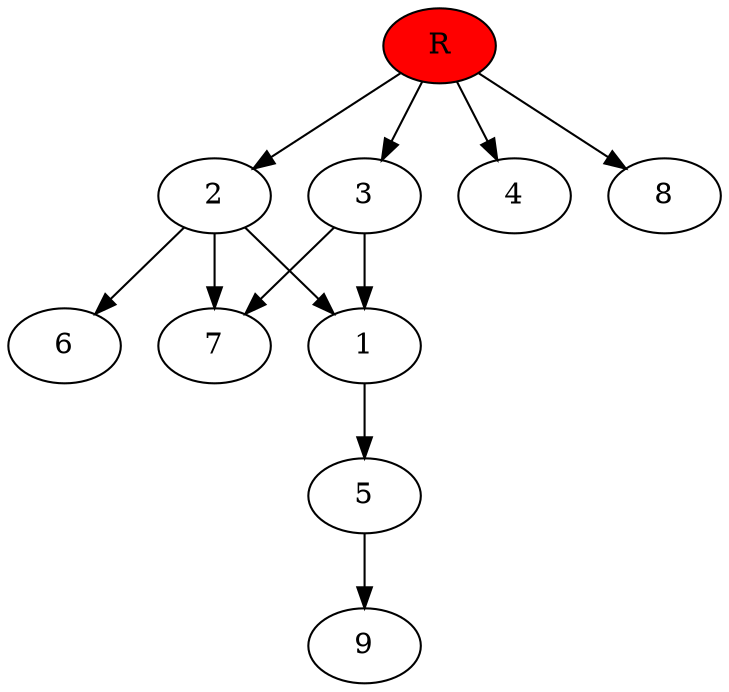 digraph prb6133 {
	1
	2
	3
	4
	5
	6
	7
	8
	R [fillcolor="#ff0000" style=filled]
	1 -> 5
	2 -> 1
	2 -> 6
	2 -> 7
	3 -> 1
	3 -> 7
	5 -> 9
	R -> 2
	R -> 3
	R -> 4
	R -> 8
}
